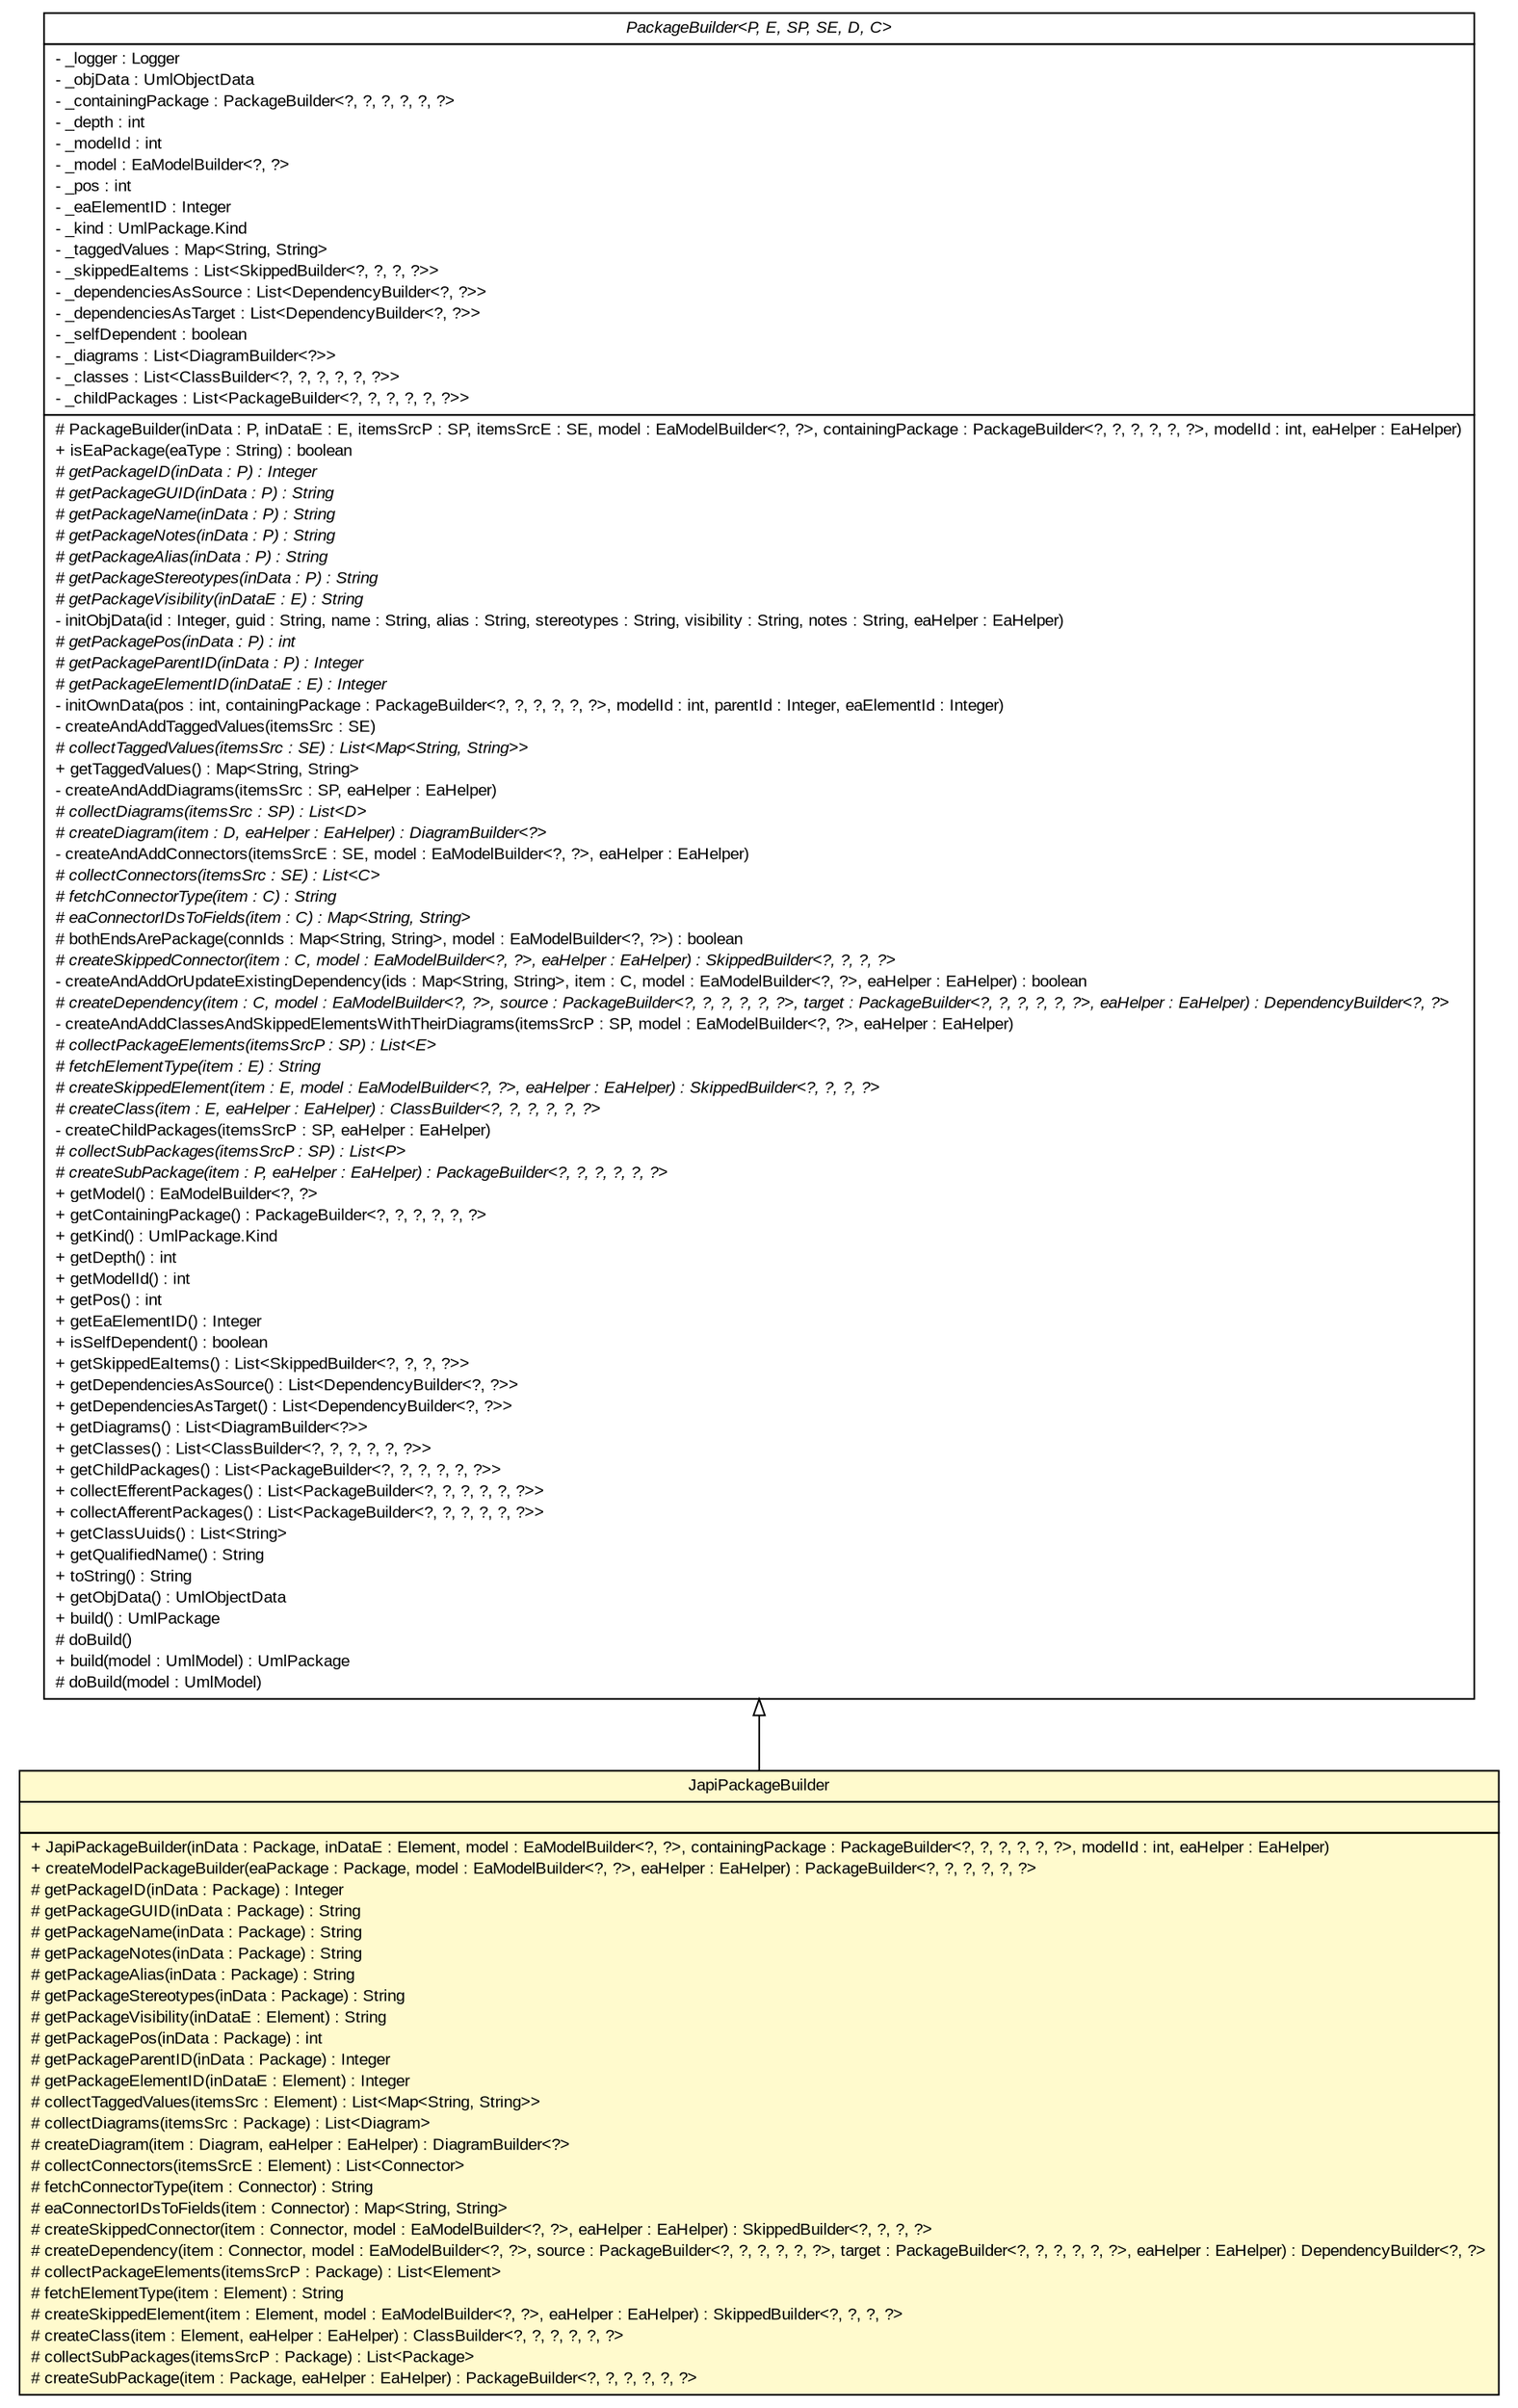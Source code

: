 #!/usr/local/bin/dot
#
# Class diagram 
# Generated by UMLGraph version R5_6_6-6-g3bdff0 (http://www.umlgraph.org/)
#

digraph G {
	edge [fontname="arial",fontsize=10,labelfontname="arial",labelfontsize=10];
	node [fontname="arial",fontsize=10,shape=plaintext];
	nodesep=0.25;
	ranksep=0.5;
	// org.tanjakostic.jcleancim.builder.ea.PackageBuilder<P, E, SP, SE, D, C>
	c127718 [label=<<table title="org.tanjakostic.jcleancim.builder.ea.PackageBuilder" border="0" cellborder="1" cellspacing="0" cellpadding="2" port="p" href="../PackageBuilder.html">
		<tr><td><table border="0" cellspacing="0" cellpadding="1">
<tr><td align="center" balign="center"><font face="Arial Italic"> PackageBuilder&lt;P, E, SP, SE, D, C&gt; </font></td></tr>
		</table></td></tr>
		<tr><td><table border="0" cellspacing="0" cellpadding="1">
<tr><td align="left" balign="left"> - _logger : Logger </td></tr>
<tr><td align="left" balign="left"> - _objData : UmlObjectData </td></tr>
<tr><td align="left" balign="left"> - _containingPackage : PackageBuilder&lt;?, ?, ?, ?, ?, ?&gt; </td></tr>
<tr><td align="left" balign="left"> - _depth : int </td></tr>
<tr><td align="left" balign="left"> - _modelId : int </td></tr>
<tr><td align="left" balign="left"> - _model : EaModelBuilder&lt;?, ?&gt; </td></tr>
<tr><td align="left" balign="left"> - _pos : int </td></tr>
<tr><td align="left" balign="left"> - _eaElementID : Integer </td></tr>
<tr><td align="left" balign="left"> - _kind : UmlPackage.Kind </td></tr>
<tr><td align="left" balign="left"> - _taggedValues : Map&lt;String, String&gt; </td></tr>
<tr><td align="left" balign="left"> - _skippedEaItems : List&lt;SkippedBuilder&lt;?, ?, ?, ?&gt;&gt; </td></tr>
<tr><td align="left" balign="left"> - _dependenciesAsSource : List&lt;DependencyBuilder&lt;?, ?&gt;&gt; </td></tr>
<tr><td align="left" balign="left"> - _dependenciesAsTarget : List&lt;DependencyBuilder&lt;?, ?&gt;&gt; </td></tr>
<tr><td align="left" balign="left"> - _selfDependent : boolean </td></tr>
<tr><td align="left" balign="left"> - _diagrams : List&lt;DiagramBuilder&lt;?&gt;&gt; </td></tr>
<tr><td align="left" balign="left"> - _classes : List&lt;ClassBuilder&lt;?, ?, ?, ?, ?, ?&gt;&gt; </td></tr>
<tr><td align="left" balign="left"> - _childPackages : List&lt;PackageBuilder&lt;?, ?, ?, ?, ?, ?&gt;&gt; </td></tr>
		</table></td></tr>
		<tr><td><table border="0" cellspacing="0" cellpadding="1">
<tr><td align="left" balign="left"> # PackageBuilder(inData : P, inDataE : E, itemsSrcP : SP, itemsSrcE : SE, model : EaModelBuilder&lt;?, ?&gt;, containingPackage : PackageBuilder&lt;?, ?, ?, ?, ?, ?&gt;, modelId : int, eaHelper : EaHelper) </td></tr>
<tr><td align="left" balign="left"> + isEaPackage(eaType : String) : boolean </td></tr>
<tr><td align="left" balign="left"><font face="Arial Italic" point-size="10.0"> # getPackageID(inData : P) : Integer </font></td></tr>
<tr><td align="left" balign="left"><font face="Arial Italic" point-size="10.0"> # getPackageGUID(inData : P) : String </font></td></tr>
<tr><td align="left" balign="left"><font face="Arial Italic" point-size="10.0"> # getPackageName(inData : P) : String </font></td></tr>
<tr><td align="left" balign="left"><font face="Arial Italic" point-size="10.0"> # getPackageNotes(inData : P) : String </font></td></tr>
<tr><td align="left" balign="left"><font face="Arial Italic" point-size="10.0"> # getPackageAlias(inData : P) : String </font></td></tr>
<tr><td align="left" balign="left"><font face="Arial Italic" point-size="10.0"> # getPackageStereotypes(inData : P) : String </font></td></tr>
<tr><td align="left" balign="left"><font face="Arial Italic" point-size="10.0"> # getPackageVisibility(inDataE : E) : String </font></td></tr>
<tr><td align="left" balign="left"> - initObjData(id : Integer, guid : String, name : String, alias : String, stereotypes : String, visibility : String, notes : String, eaHelper : EaHelper) </td></tr>
<tr><td align="left" balign="left"><font face="Arial Italic" point-size="10.0"> # getPackagePos(inData : P) : int </font></td></tr>
<tr><td align="left" balign="left"><font face="Arial Italic" point-size="10.0"> # getPackageParentID(inData : P) : Integer </font></td></tr>
<tr><td align="left" balign="left"><font face="Arial Italic" point-size="10.0"> # getPackageElementID(inDataE : E) : Integer </font></td></tr>
<tr><td align="left" balign="left"> - initOwnData(pos : int, containingPackage : PackageBuilder&lt;?, ?, ?, ?, ?, ?&gt;, modelId : int, parentId : Integer, eaElementId : Integer) </td></tr>
<tr><td align="left" balign="left"> - createAndAddTaggedValues(itemsSrc : SE) </td></tr>
<tr><td align="left" balign="left"><font face="Arial Italic" point-size="10.0"> # collectTaggedValues(itemsSrc : SE) : List&lt;Map&lt;String, String&gt;&gt; </font></td></tr>
<tr><td align="left" balign="left"> + getTaggedValues() : Map&lt;String, String&gt; </td></tr>
<tr><td align="left" balign="left"> - createAndAddDiagrams(itemsSrc : SP, eaHelper : EaHelper) </td></tr>
<tr><td align="left" balign="left"><font face="Arial Italic" point-size="10.0"> # collectDiagrams(itemsSrc : SP) : List&lt;D&gt; </font></td></tr>
<tr><td align="left" balign="left"><font face="Arial Italic" point-size="10.0"> # createDiagram(item : D, eaHelper : EaHelper) : DiagramBuilder&lt;?&gt; </font></td></tr>
<tr><td align="left" balign="left"> - createAndAddConnectors(itemsSrcE : SE, model : EaModelBuilder&lt;?, ?&gt;, eaHelper : EaHelper) </td></tr>
<tr><td align="left" balign="left"><font face="Arial Italic" point-size="10.0"> # collectConnectors(itemsSrc : SE) : List&lt;C&gt; </font></td></tr>
<tr><td align="left" balign="left"><font face="Arial Italic" point-size="10.0"> # fetchConnectorType(item : C) : String </font></td></tr>
<tr><td align="left" balign="left"><font face="Arial Italic" point-size="10.0"> # eaConnectorIDsToFields(item : C) : Map&lt;String, String&gt; </font></td></tr>
<tr><td align="left" balign="left"> # bothEndsArePackage(connIds : Map&lt;String, String&gt;, model : EaModelBuilder&lt;?, ?&gt;) : boolean </td></tr>
<tr><td align="left" balign="left"><font face="Arial Italic" point-size="10.0"> # createSkippedConnector(item : C, model : EaModelBuilder&lt;?, ?&gt;, eaHelper : EaHelper) : SkippedBuilder&lt;?, ?, ?, ?&gt; </font></td></tr>
<tr><td align="left" balign="left"> - createAndAddOrUpdateExistingDependency(ids : Map&lt;String, String&gt;, item : C, model : EaModelBuilder&lt;?, ?&gt;, eaHelper : EaHelper) : boolean </td></tr>
<tr><td align="left" balign="left"><font face="Arial Italic" point-size="10.0"> # createDependency(item : C, model : EaModelBuilder&lt;?, ?&gt;, source : PackageBuilder&lt;?, ?, ?, ?, ?, ?&gt;, target : PackageBuilder&lt;?, ?, ?, ?, ?, ?&gt;, eaHelper : EaHelper) : DependencyBuilder&lt;?, ?&gt; </font></td></tr>
<tr><td align="left" balign="left"> - createAndAddClassesAndSkippedElementsWithTheirDiagrams(itemsSrcP : SP, model : EaModelBuilder&lt;?, ?&gt;, eaHelper : EaHelper) </td></tr>
<tr><td align="left" balign="left"><font face="Arial Italic" point-size="10.0"> # collectPackageElements(itemsSrcP : SP) : List&lt;E&gt; </font></td></tr>
<tr><td align="left" balign="left"><font face="Arial Italic" point-size="10.0"> # fetchElementType(item : E) : String </font></td></tr>
<tr><td align="left" balign="left"><font face="Arial Italic" point-size="10.0"> # createSkippedElement(item : E, model : EaModelBuilder&lt;?, ?&gt;, eaHelper : EaHelper) : SkippedBuilder&lt;?, ?, ?, ?&gt; </font></td></tr>
<tr><td align="left" balign="left"><font face="Arial Italic" point-size="10.0"> # createClass(item : E, eaHelper : EaHelper) : ClassBuilder&lt;?, ?, ?, ?, ?, ?&gt; </font></td></tr>
<tr><td align="left" balign="left"> - createChildPackages(itemsSrcP : SP, eaHelper : EaHelper) </td></tr>
<tr><td align="left" balign="left"><font face="Arial Italic" point-size="10.0"> # collectSubPackages(itemsSrcP : SP) : List&lt;P&gt; </font></td></tr>
<tr><td align="left" balign="left"><font face="Arial Italic" point-size="10.0"> # createSubPackage(item : P, eaHelper : EaHelper) : PackageBuilder&lt;?, ?, ?, ?, ?, ?&gt; </font></td></tr>
<tr><td align="left" balign="left"> + getModel() : EaModelBuilder&lt;?, ?&gt; </td></tr>
<tr><td align="left" balign="left"> + getContainingPackage() : PackageBuilder&lt;?, ?, ?, ?, ?, ?&gt; </td></tr>
<tr><td align="left" balign="left"> + getKind() : UmlPackage.Kind </td></tr>
<tr><td align="left" balign="left"> + getDepth() : int </td></tr>
<tr><td align="left" balign="left"> + getModelId() : int </td></tr>
<tr><td align="left" balign="left"> + getPos() : int </td></tr>
<tr><td align="left" balign="left"> + getEaElementID() : Integer </td></tr>
<tr><td align="left" balign="left"> + isSelfDependent() : boolean </td></tr>
<tr><td align="left" balign="left"> + getSkippedEaItems() : List&lt;SkippedBuilder&lt;?, ?, ?, ?&gt;&gt; </td></tr>
<tr><td align="left" balign="left"> + getDependenciesAsSource() : List&lt;DependencyBuilder&lt;?, ?&gt;&gt; </td></tr>
<tr><td align="left" balign="left"> + getDependenciesAsTarget() : List&lt;DependencyBuilder&lt;?, ?&gt;&gt; </td></tr>
<tr><td align="left" balign="left"> + getDiagrams() : List&lt;DiagramBuilder&lt;?&gt;&gt; </td></tr>
<tr><td align="left" balign="left"> + getClasses() : List&lt;ClassBuilder&lt;?, ?, ?, ?, ?, ?&gt;&gt; </td></tr>
<tr><td align="left" balign="left"> + getChildPackages() : List&lt;PackageBuilder&lt;?, ?, ?, ?, ?, ?&gt;&gt; </td></tr>
<tr><td align="left" balign="left"> + collectEfferentPackages() : List&lt;PackageBuilder&lt;?, ?, ?, ?, ?, ?&gt;&gt; </td></tr>
<tr><td align="left" balign="left"> + collectAfferentPackages() : List&lt;PackageBuilder&lt;?, ?, ?, ?, ?, ?&gt;&gt; </td></tr>
<tr><td align="left" balign="left"> + getClassUuids() : List&lt;String&gt; </td></tr>
<tr><td align="left" balign="left"> + getQualifiedName() : String </td></tr>
<tr><td align="left" balign="left"> + toString() : String </td></tr>
<tr><td align="left" balign="left"> + getObjData() : UmlObjectData </td></tr>
<tr><td align="left" balign="left"> + build() : UmlPackage </td></tr>
<tr><td align="left" balign="left"> # doBuild() </td></tr>
<tr><td align="left" balign="left"> + build(model : UmlModel) : UmlPackage </td></tr>
<tr><td align="left" balign="left"> # doBuild(model : UmlModel) </td></tr>
		</table></td></tr>
		</table>>, URL="../PackageBuilder.html", fontname="arial", fontcolor="black", fontsize=10.0];
	// org.tanjakostic.jcleancim.builder.ea.japi.JapiPackageBuilder
	c127752 [label=<<table title="org.tanjakostic.jcleancim.builder.ea.japi.JapiPackageBuilder" border="0" cellborder="1" cellspacing="0" cellpadding="2" port="p" bgcolor="lemonChiffon" href="./JapiPackageBuilder.html">
		<tr><td><table border="0" cellspacing="0" cellpadding="1">
<tr><td align="center" balign="center"> JapiPackageBuilder </td></tr>
		</table></td></tr>
		<tr><td><table border="0" cellspacing="0" cellpadding="1">
<tr><td align="left" balign="left">  </td></tr>
		</table></td></tr>
		<tr><td><table border="0" cellspacing="0" cellpadding="1">
<tr><td align="left" balign="left"> + JapiPackageBuilder(inData : Package, inDataE : Element, model : EaModelBuilder&lt;?, ?&gt;, containingPackage : PackageBuilder&lt;?, ?, ?, ?, ?, ?&gt;, modelId : int, eaHelper : EaHelper) </td></tr>
<tr><td align="left" balign="left"> + createModelPackageBuilder(eaPackage : Package, model : EaModelBuilder&lt;?, ?&gt;, eaHelper : EaHelper) : PackageBuilder&lt;?, ?, ?, ?, ?, ?&gt; </td></tr>
<tr><td align="left" balign="left"> # getPackageID(inData : Package) : Integer </td></tr>
<tr><td align="left" balign="left"> # getPackageGUID(inData : Package) : String </td></tr>
<tr><td align="left" balign="left"> # getPackageName(inData : Package) : String </td></tr>
<tr><td align="left" balign="left"> # getPackageNotes(inData : Package) : String </td></tr>
<tr><td align="left" balign="left"> # getPackageAlias(inData : Package) : String </td></tr>
<tr><td align="left" balign="left"> # getPackageStereotypes(inData : Package) : String </td></tr>
<tr><td align="left" balign="left"> # getPackageVisibility(inDataE : Element) : String </td></tr>
<tr><td align="left" balign="left"> # getPackagePos(inData : Package) : int </td></tr>
<tr><td align="left" balign="left"> # getPackageParentID(inData : Package) : Integer </td></tr>
<tr><td align="left" balign="left"> # getPackageElementID(inDataE : Element) : Integer </td></tr>
<tr><td align="left" balign="left"> # collectTaggedValues(itemsSrc : Element) : List&lt;Map&lt;String, String&gt;&gt; </td></tr>
<tr><td align="left" balign="left"> # collectDiagrams(itemsSrc : Package) : List&lt;Diagram&gt; </td></tr>
<tr><td align="left" balign="left"> # createDiagram(item : Diagram, eaHelper : EaHelper) : DiagramBuilder&lt;?&gt; </td></tr>
<tr><td align="left" balign="left"> # collectConnectors(itemsSrcE : Element) : List&lt;Connector&gt; </td></tr>
<tr><td align="left" balign="left"> # fetchConnectorType(item : Connector) : String </td></tr>
<tr><td align="left" balign="left"> # eaConnectorIDsToFields(item : Connector) : Map&lt;String, String&gt; </td></tr>
<tr><td align="left" balign="left"> # createSkippedConnector(item : Connector, model : EaModelBuilder&lt;?, ?&gt;, eaHelper : EaHelper) : SkippedBuilder&lt;?, ?, ?, ?&gt; </td></tr>
<tr><td align="left" balign="left"> # createDependency(item : Connector, model : EaModelBuilder&lt;?, ?&gt;, source : PackageBuilder&lt;?, ?, ?, ?, ?, ?&gt;, target : PackageBuilder&lt;?, ?, ?, ?, ?, ?&gt;, eaHelper : EaHelper) : DependencyBuilder&lt;?, ?&gt; </td></tr>
<tr><td align="left" balign="left"> # collectPackageElements(itemsSrcP : Package) : List&lt;Element&gt; </td></tr>
<tr><td align="left" balign="left"> # fetchElementType(item : Element) : String </td></tr>
<tr><td align="left" balign="left"> # createSkippedElement(item : Element, model : EaModelBuilder&lt;?, ?&gt;, eaHelper : EaHelper) : SkippedBuilder&lt;?, ?, ?, ?&gt; </td></tr>
<tr><td align="left" balign="left"> # createClass(item : Element, eaHelper : EaHelper) : ClassBuilder&lt;?, ?, ?, ?, ?, ?&gt; </td></tr>
<tr><td align="left" balign="left"> # collectSubPackages(itemsSrcP : Package) : List&lt;Package&gt; </td></tr>
<tr><td align="left" balign="left"> # createSubPackage(item : Package, eaHelper : EaHelper) : PackageBuilder&lt;?, ?, ?, ?, ?, ?&gt; </td></tr>
		</table></td></tr>
		</table>>, URL="./JapiPackageBuilder.html", fontname="arial", fontcolor="black", fontsize=10.0];
	//org.tanjakostic.jcleancim.builder.ea.japi.JapiPackageBuilder extends org.tanjakostic.jcleancim.builder.ea.PackageBuilder<org.sparx.Package, org.sparx.Element, org.sparx.Package, org.sparx.Element, org.sparx.Diagram, org.sparx.Connector>
	c127718:p -> c127752:p [dir=back,arrowtail=empty];
}

